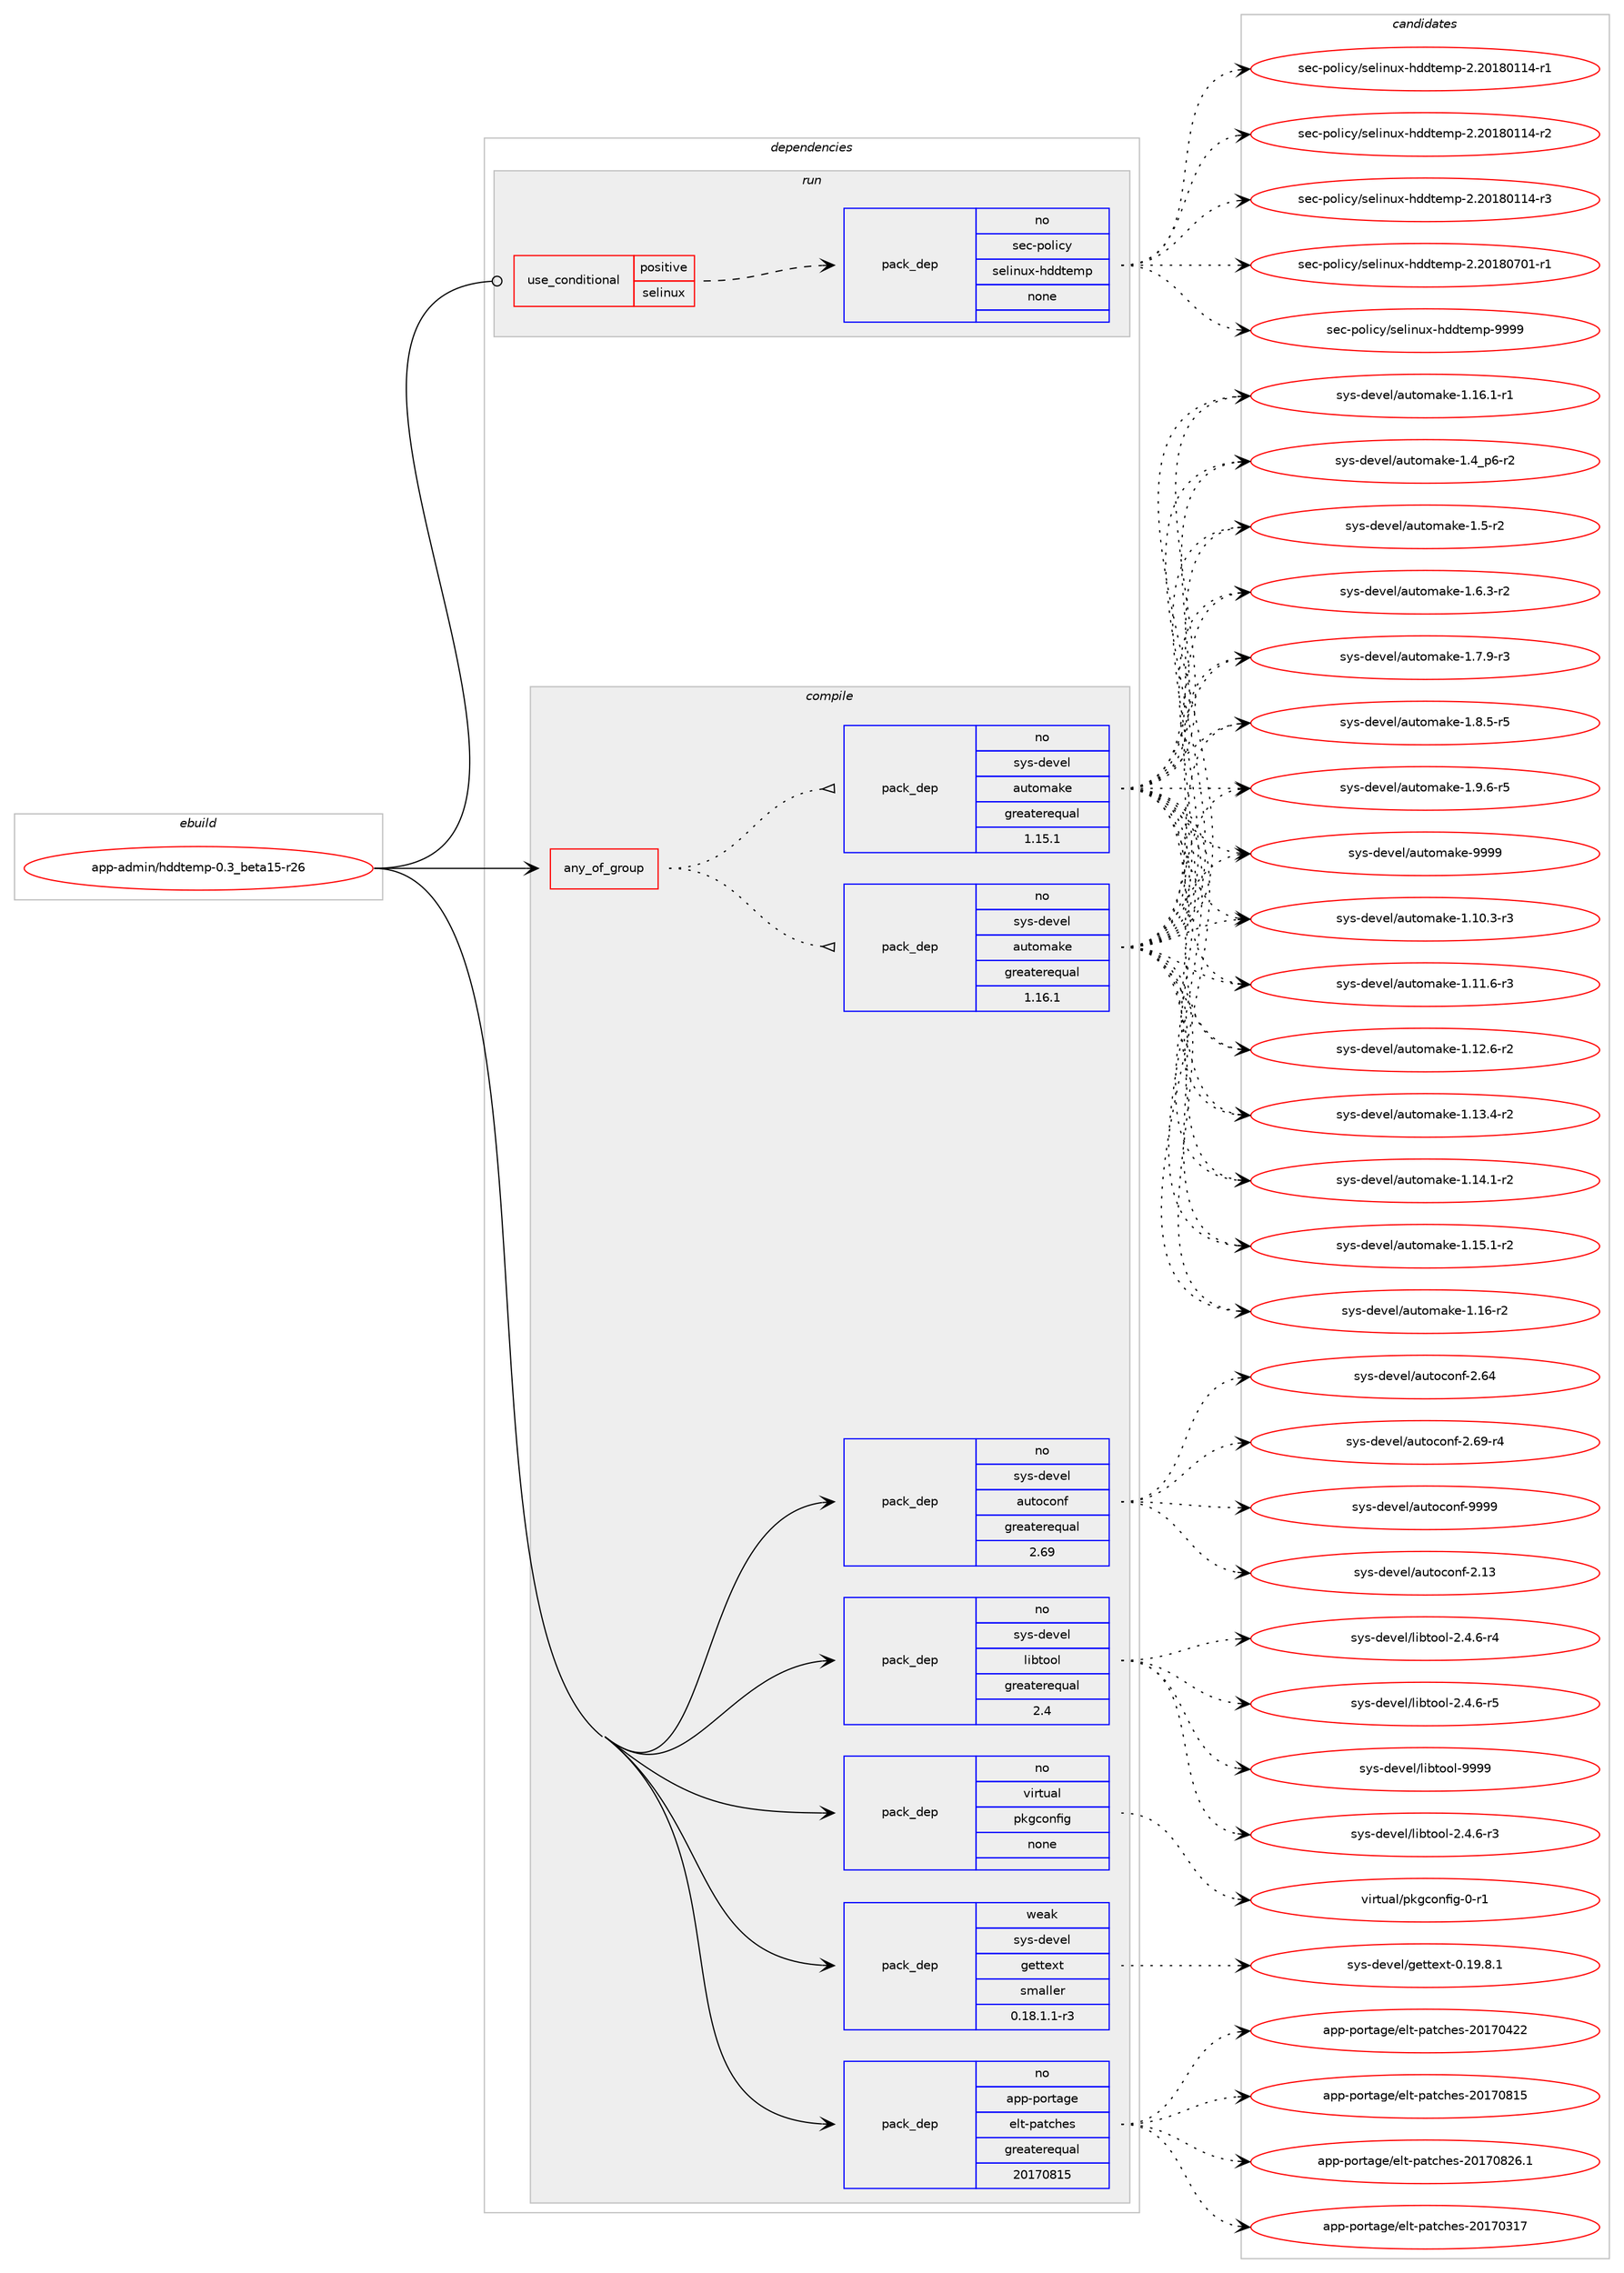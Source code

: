 digraph prolog {

# *************
# Graph options
# *************

newrank=true;
concentrate=true;
compound=true;
graph [rankdir=LR,fontname=Helvetica,fontsize=10,ranksep=1.5];#, ranksep=2.5, nodesep=0.2];
edge  [arrowhead=vee];
node  [fontname=Helvetica,fontsize=10];

# **********
# The ebuild
# **********

subgraph cluster_leftcol {
color=gray;
rank=same;
label=<<i>ebuild</i>>;
id [label="app-admin/hddtemp-0.3_beta15-r26", color=red, width=4, href="../app-admin/hddtemp-0.3_beta15-r26.svg"];
}

# ****************
# The dependencies
# ****************

subgraph cluster_midcol {
color=gray;
label=<<i>dependencies</i>>;
subgraph cluster_compile {
fillcolor="#eeeeee";
style=filled;
label=<<i>compile</i>>;
subgraph any46 {
dependency580 [label=<<TABLE BORDER="0" CELLBORDER="1" CELLSPACING="0" CELLPADDING="4"><TR><TD CELLPADDING="10">any_of_group</TD></TR></TABLE>>, shape=none, color=red];subgraph pack457 {
dependency581 [label=<<TABLE BORDER="0" CELLBORDER="1" CELLSPACING="0" CELLPADDING="4" WIDTH="220"><TR><TD ROWSPAN="6" CELLPADDING="30">pack_dep</TD></TR><TR><TD WIDTH="110">no</TD></TR><TR><TD>sys-devel</TD></TR><TR><TD>automake</TD></TR><TR><TD>greaterequal</TD></TR><TR><TD>1.16.1</TD></TR></TABLE>>, shape=none, color=blue];
}
dependency580:e -> dependency581:w [weight=20,style="dotted",arrowhead="oinv"];
subgraph pack458 {
dependency582 [label=<<TABLE BORDER="0" CELLBORDER="1" CELLSPACING="0" CELLPADDING="4" WIDTH="220"><TR><TD ROWSPAN="6" CELLPADDING="30">pack_dep</TD></TR><TR><TD WIDTH="110">no</TD></TR><TR><TD>sys-devel</TD></TR><TR><TD>automake</TD></TR><TR><TD>greaterequal</TD></TR><TR><TD>1.15.1</TD></TR></TABLE>>, shape=none, color=blue];
}
dependency580:e -> dependency582:w [weight=20,style="dotted",arrowhead="oinv"];
}
id:e -> dependency580:w [weight=20,style="solid",arrowhead="vee"];
subgraph pack459 {
dependency583 [label=<<TABLE BORDER="0" CELLBORDER="1" CELLSPACING="0" CELLPADDING="4" WIDTH="220"><TR><TD ROWSPAN="6" CELLPADDING="30">pack_dep</TD></TR><TR><TD WIDTH="110">no</TD></TR><TR><TD>app-portage</TD></TR><TR><TD>elt-patches</TD></TR><TR><TD>greaterequal</TD></TR><TR><TD>20170815</TD></TR></TABLE>>, shape=none, color=blue];
}
id:e -> dependency583:w [weight=20,style="solid",arrowhead="vee"];
subgraph pack460 {
dependency584 [label=<<TABLE BORDER="0" CELLBORDER="1" CELLSPACING="0" CELLPADDING="4" WIDTH="220"><TR><TD ROWSPAN="6" CELLPADDING="30">pack_dep</TD></TR><TR><TD WIDTH="110">no</TD></TR><TR><TD>sys-devel</TD></TR><TR><TD>autoconf</TD></TR><TR><TD>greaterequal</TD></TR><TR><TD>2.69</TD></TR></TABLE>>, shape=none, color=blue];
}
id:e -> dependency584:w [weight=20,style="solid",arrowhead="vee"];
subgraph pack461 {
dependency585 [label=<<TABLE BORDER="0" CELLBORDER="1" CELLSPACING="0" CELLPADDING="4" WIDTH="220"><TR><TD ROWSPAN="6" CELLPADDING="30">pack_dep</TD></TR><TR><TD WIDTH="110">no</TD></TR><TR><TD>sys-devel</TD></TR><TR><TD>libtool</TD></TR><TR><TD>greaterequal</TD></TR><TR><TD>2.4</TD></TR></TABLE>>, shape=none, color=blue];
}
id:e -> dependency585:w [weight=20,style="solid",arrowhead="vee"];
subgraph pack462 {
dependency586 [label=<<TABLE BORDER="0" CELLBORDER="1" CELLSPACING="0" CELLPADDING="4" WIDTH="220"><TR><TD ROWSPAN="6" CELLPADDING="30">pack_dep</TD></TR><TR><TD WIDTH="110">no</TD></TR><TR><TD>virtual</TD></TR><TR><TD>pkgconfig</TD></TR><TR><TD>none</TD></TR><TR><TD></TD></TR></TABLE>>, shape=none, color=blue];
}
id:e -> dependency586:w [weight=20,style="solid",arrowhead="vee"];
subgraph pack463 {
dependency587 [label=<<TABLE BORDER="0" CELLBORDER="1" CELLSPACING="0" CELLPADDING="4" WIDTH="220"><TR><TD ROWSPAN="6" CELLPADDING="30">pack_dep</TD></TR><TR><TD WIDTH="110">weak</TD></TR><TR><TD>sys-devel</TD></TR><TR><TD>gettext</TD></TR><TR><TD>smaller</TD></TR><TR><TD>0.18.1.1-r3</TD></TR></TABLE>>, shape=none, color=blue];
}
id:e -> dependency587:w [weight=20,style="solid",arrowhead="vee"];
}
subgraph cluster_compileandrun {
fillcolor="#eeeeee";
style=filled;
label=<<i>compile and run</i>>;
}
subgraph cluster_run {
fillcolor="#eeeeee";
style=filled;
label=<<i>run</i>>;
subgraph cond79 {
dependency588 [label=<<TABLE BORDER="0" CELLBORDER="1" CELLSPACING="0" CELLPADDING="4"><TR><TD ROWSPAN="3" CELLPADDING="10">use_conditional</TD></TR><TR><TD>positive</TD></TR><TR><TD>selinux</TD></TR></TABLE>>, shape=none, color=red];
subgraph pack464 {
dependency589 [label=<<TABLE BORDER="0" CELLBORDER="1" CELLSPACING="0" CELLPADDING="4" WIDTH="220"><TR><TD ROWSPAN="6" CELLPADDING="30">pack_dep</TD></TR><TR><TD WIDTH="110">no</TD></TR><TR><TD>sec-policy</TD></TR><TR><TD>selinux-hddtemp</TD></TR><TR><TD>none</TD></TR><TR><TD></TD></TR></TABLE>>, shape=none, color=blue];
}
dependency588:e -> dependency589:w [weight=20,style="dashed",arrowhead="vee"];
}
id:e -> dependency588:w [weight=20,style="solid",arrowhead="odot"];
}
}

# **************
# The candidates
# **************

subgraph cluster_choices {
rank=same;
color=gray;
label=<<i>candidates</i>>;

subgraph choice457 {
color=black;
nodesep=1;
choice11512111545100101118101108479711711611110997107101454946494846514511451 [label="sys-devel/automake-1.10.3-r3", color=red, width=4,href="../sys-devel/automake-1.10.3-r3.svg"];
choice11512111545100101118101108479711711611110997107101454946494946544511451 [label="sys-devel/automake-1.11.6-r3", color=red, width=4,href="../sys-devel/automake-1.11.6-r3.svg"];
choice11512111545100101118101108479711711611110997107101454946495046544511450 [label="sys-devel/automake-1.12.6-r2", color=red, width=4,href="../sys-devel/automake-1.12.6-r2.svg"];
choice11512111545100101118101108479711711611110997107101454946495146524511450 [label="sys-devel/automake-1.13.4-r2", color=red, width=4,href="../sys-devel/automake-1.13.4-r2.svg"];
choice11512111545100101118101108479711711611110997107101454946495246494511450 [label="sys-devel/automake-1.14.1-r2", color=red, width=4,href="../sys-devel/automake-1.14.1-r2.svg"];
choice11512111545100101118101108479711711611110997107101454946495346494511450 [label="sys-devel/automake-1.15.1-r2", color=red, width=4,href="../sys-devel/automake-1.15.1-r2.svg"];
choice1151211154510010111810110847971171161111099710710145494649544511450 [label="sys-devel/automake-1.16-r2", color=red, width=4,href="../sys-devel/automake-1.16-r2.svg"];
choice11512111545100101118101108479711711611110997107101454946495446494511449 [label="sys-devel/automake-1.16.1-r1", color=red, width=4,href="../sys-devel/automake-1.16.1-r1.svg"];
choice115121115451001011181011084797117116111109971071014549465295112544511450 [label="sys-devel/automake-1.4_p6-r2", color=red, width=4,href="../sys-devel/automake-1.4_p6-r2.svg"];
choice11512111545100101118101108479711711611110997107101454946534511450 [label="sys-devel/automake-1.5-r2", color=red, width=4,href="../sys-devel/automake-1.5-r2.svg"];
choice115121115451001011181011084797117116111109971071014549465446514511450 [label="sys-devel/automake-1.6.3-r2", color=red, width=4,href="../sys-devel/automake-1.6.3-r2.svg"];
choice115121115451001011181011084797117116111109971071014549465546574511451 [label="sys-devel/automake-1.7.9-r3", color=red, width=4,href="../sys-devel/automake-1.7.9-r3.svg"];
choice115121115451001011181011084797117116111109971071014549465646534511453 [label="sys-devel/automake-1.8.5-r5", color=red, width=4,href="../sys-devel/automake-1.8.5-r5.svg"];
choice115121115451001011181011084797117116111109971071014549465746544511453 [label="sys-devel/automake-1.9.6-r5", color=red, width=4,href="../sys-devel/automake-1.9.6-r5.svg"];
choice115121115451001011181011084797117116111109971071014557575757 [label="sys-devel/automake-9999", color=red, width=4,href="../sys-devel/automake-9999.svg"];
dependency581:e -> choice11512111545100101118101108479711711611110997107101454946494846514511451:w [style=dotted,weight="100"];
dependency581:e -> choice11512111545100101118101108479711711611110997107101454946494946544511451:w [style=dotted,weight="100"];
dependency581:e -> choice11512111545100101118101108479711711611110997107101454946495046544511450:w [style=dotted,weight="100"];
dependency581:e -> choice11512111545100101118101108479711711611110997107101454946495146524511450:w [style=dotted,weight="100"];
dependency581:e -> choice11512111545100101118101108479711711611110997107101454946495246494511450:w [style=dotted,weight="100"];
dependency581:e -> choice11512111545100101118101108479711711611110997107101454946495346494511450:w [style=dotted,weight="100"];
dependency581:e -> choice1151211154510010111810110847971171161111099710710145494649544511450:w [style=dotted,weight="100"];
dependency581:e -> choice11512111545100101118101108479711711611110997107101454946495446494511449:w [style=dotted,weight="100"];
dependency581:e -> choice115121115451001011181011084797117116111109971071014549465295112544511450:w [style=dotted,weight="100"];
dependency581:e -> choice11512111545100101118101108479711711611110997107101454946534511450:w [style=dotted,weight="100"];
dependency581:e -> choice115121115451001011181011084797117116111109971071014549465446514511450:w [style=dotted,weight="100"];
dependency581:e -> choice115121115451001011181011084797117116111109971071014549465546574511451:w [style=dotted,weight="100"];
dependency581:e -> choice115121115451001011181011084797117116111109971071014549465646534511453:w [style=dotted,weight="100"];
dependency581:e -> choice115121115451001011181011084797117116111109971071014549465746544511453:w [style=dotted,weight="100"];
dependency581:e -> choice115121115451001011181011084797117116111109971071014557575757:w [style=dotted,weight="100"];
}
subgraph choice458 {
color=black;
nodesep=1;
choice11512111545100101118101108479711711611110997107101454946494846514511451 [label="sys-devel/automake-1.10.3-r3", color=red, width=4,href="../sys-devel/automake-1.10.3-r3.svg"];
choice11512111545100101118101108479711711611110997107101454946494946544511451 [label="sys-devel/automake-1.11.6-r3", color=red, width=4,href="../sys-devel/automake-1.11.6-r3.svg"];
choice11512111545100101118101108479711711611110997107101454946495046544511450 [label="sys-devel/automake-1.12.6-r2", color=red, width=4,href="../sys-devel/automake-1.12.6-r2.svg"];
choice11512111545100101118101108479711711611110997107101454946495146524511450 [label="sys-devel/automake-1.13.4-r2", color=red, width=4,href="../sys-devel/automake-1.13.4-r2.svg"];
choice11512111545100101118101108479711711611110997107101454946495246494511450 [label="sys-devel/automake-1.14.1-r2", color=red, width=4,href="../sys-devel/automake-1.14.1-r2.svg"];
choice11512111545100101118101108479711711611110997107101454946495346494511450 [label="sys-devel/automake-1.15.1-r2", color=red, width=4,href="../sys-devel/automake-1.15.1-r2.svg"];
choice1151211154510010111810110847971171161111099710710145494649544511450 [label="sys-devel/automake-1.16-r2", color=red, width=4,href="../sys-devel/automake-1.16-r2.svg"];
choice11512111545100101118101108479711711611110997107101454946495446494511449 [label="sys-devel/automake-1.16.1-r1", color=red, width=4,href="../sys-devel/automake-1.16.1-r1.svg"];
choice115121115451001011181011084797117116111109971071014549465295112544511450 [label="sys-devel/automake-1.4_p6-r2", color=red, width=4,href="../sys-devel/automake-1.4_p6-r2.svg"];
choice11512111545100101118101108479711711611110997107101454946534511450 [label="sys-devel/automake-1.5-r2", color=red, width=4,href="../sys-devel/automake-1.5-r2.svg"];
choice115121115451001011181011084797117116111109971071014549465446514511450 [label="sys-devel/automake-1.6.3-r2", color=red, width=4,href="../sys-devel/automake-1.6.3-r2.svg"];
choice115121115451001011181011084797117116111109971071014549465546574511451 [label="sys-devel/automake-1.7.9-r3", color=red, width=4,href="../sys-devel/automake-1.7.9-r3.svg"];
choice115121115451001011181011084797117116111109971071014549465646534511453 [label="sys-devel/automake-1.8.5-r5", color=red, width=4,href="../sys-devel/automake-1.8.5-r5.svg"];
choice115121115451001011181011084797117116111109971071014549465746544511453 [label="sys-devel/automake-1.9.6-r5", color=red, width=4,href="../sys-devel/automake-1.9.6-r5.svg"];
choice115121115451001011181011084797117116111109971071014557575757 [label="sys-devel/automake-9999", color=red, width=4,href="../sys-devel/automake-9999.svg"];
dependency582:e -> choice11512111545100101118101108479711711611110997107101454946494846514511451:w [style=dotted,weight="100"];
dependency582:e -> choice11512111545100101118101108479711711611110997107101454946494946544511451:w [style=dotted,weight="100"];
dependency582:e -> choice11512111545100101118101108479711711611110997107101454946495046544511450:w [style=dotted,weight="100"];
dependency582:e -> choice11512111545100101118101108479711711611110997107101454946495146524511450:w [style=dotted,weight="100"];
dependency582:e -> choice11512111545100101118101108479711711611110997107101454946495246494511450:w [style=dotted,weight="100"];
dependency582:e -> choice11512111545100101118101108479711711611110997107101454946495346494511450:w [style=dotted,weight="100"];
dependency582:e -> choice1151211154510010111810110847971171161111099710710145494649544511450:w [style=dotted,weight="100"];
dependency582:e -> choice11512111545100101118101108479711711611110997107101454946495446494511449:w [style=dotted,weight="100"];
dependency582:e -> choice115121115451001011181011084797117116111109971071014549465295112544511450:w [style=dotted,weight="100"];
dependency582:e -> choice11512111545100101118101108479711711611110997107101454946534511450:w [style=dotted,weight="100"];
dependency582:e -> choice115121115451001011181011084797117116111109971071014549465446514511450:w [style=dotted,weight="100"];
dependency582:e -> choice115121115451001011181011084797117116111109971071014549465546574511451:w [style=dotted,weight="100"];
dependency582:e -> choice115121115451001011181011084797117116111109971071014549465646534511453:w [style=dotted,weight="100"];
dependency582:e -> choice115121115451001011181011084797117116111109971071014549465746544511453:w [style=dotted,weight="100"];
dependency582:e -> choice115121115451001011181011084797117116111109971071014557575757:w [style=dotted,weight="100"];
}
subgraph choice459 {
color=black;
nodesep=1;
choice97112112451121111141169710310147101108116451129711699104101115455048495548514955 [label="app-portage/elt-patches-20170317", color=red, width=4,href="../app-portage/elt-patches-20170317.svg"];
choice97112112451121111141169710310147101108116451129711699104101115455048495548525050 [label="app-portage/elt-patches-20170422", color=red, width=4,href="../app-portage/elt-patches-20170422.svg"];
choice97112112451121111141169710310147101108116451129711699104101115455048495548564953 [label="app-portage/elt-patches-20170815", color=red, width=4,href="../app-portage/elt-patches-20170815.svg"];
choice971121124511211111411697103101471011081164511297116991041011154550484955485650544649 [label="app-portage/elt-patches-20170826.1", color=red, width=4,href="../app-portage/elt-patches-20170826.1.svg"];
dependency583:e -> choice97112112451121111141169710310147101108116451129711699104101115455048495548514955:w [style=dotted,weight="100"];
dependency583:e -> choice97112112451121111141169710310147101108116451129711699104101115455048495548525050:w [style=dotted,weight="100"];
dependency583:e -> choice97112112451121111141169710310147101108116451129711699104101115455048495548564953:w [style=dotted,weight="100"];
dependency583:e -> choice971121124511211111411697103101471011081164511297116991041011154550484955485650544649:w [style=dotted,weight="100"];
}
subgraph choice460 {
color=black;
nodesep=1;
choice115121115451001011181011084797117116111991111101024550464951 [label="sys-devel/autoconf-2.13", color=red, width=4,href="../sys-devel/autoconf-2.13.svg"];
choice115121115451001011181011084797117116111991111101024550465452 [label="sys-devel/autoconf-2.64", color=red, width=4,href="../sys-devel/autoconf-2.64.svg"];
choice1151211154510010111810110847971171161119911111010245504654574511452 [label="sys-devel/autoconf-2.69-r4", color=red, width=4,href="../sys-devel/autoconf-2.69-r4.svg"];
choice115121115451001011181011084797117116111991111101024557575757 [label="sys-devel/autoconf-9999", color=red, width=4,href="../sys-devel/autoconf-9999.svg"];
dependency584:e -> choice115121115451001011181011084797117116111991111101024550464951:w [style=dotted,weight="100"];
dependency584:e -> choice115121115451001011181011084797117116111991111101024550465452:w [style=dotted,weight="100"];
dependency584:e -> choice1151211154510010111810110847971171161119911111010245504654574511452:w [style=dotted,weight="100"];
dependency584:e -> choice115121115451001011181011084797117116111991111101024557575757:w [style=dotted,weight="100"];
}
subgraph choice461 {
color=black;
nodesep=1;
choice1151211154510010111810110847108105981161111111084550465246544511451 [label="sys-devel/libtool-2.4.6-r3", color=red, width=4,href="../sys-devel/libtool-2.4.6-r3.svg"];
choice1151211154510010111810110847108105981161111111084550465246544511452 [label="sys-devel/libtool-2.4.6-r4", color=red, width=4,href="../sys-devel/libtool-2.4.6-r4.svg"];
choice1151211154510010111810110847108105981161111111084550465246544511453 [label="sys-devel/libtool-2.4.6-r5", color=red, width=4,href="../sys-devel/libtool-2.4.6-r5.svg"];
choice1151211154510010111810110847108105981161111111084557575757 [label="sys-devel/libtool-9999", color=red, width=4,href="../sys-devel/libtool-9999.svg"];
dependency585:e -> choice1151211154510010111810110847108105981161111111084550465246544511451:w [style=dotted,weight="100"];
dependency585:e -> choice1151211154510010111810110847108105981161111111084550465246544511452:w [style=dotted,weight="100"];
dependency585:e -> choice1151211154510010111810110847108105981161111111084550465246544511453:w [style=dotted,weight="100"];
dependency585:e -> choice1151211154510010111810110847108105981161111111084557575757:w [style=dotted,weight="100"];
}
subgraph choice462 {
color=black;
nodesep=1;
choice11810511411611797108471121071039911111010210510345484511449 [label="virtual/pkgconfig-0-r1", color=red, width=4,href="../virtual/pkgconfig-0-r1.svg"];
dependency586:e -> choice11810511411611797108471121071039911111010210510345484511449:w [style=dotted,weight="100"];
}
subgraph choice463 {
color=black;
nodesep=1;
choice1151211154510010111810110847103101116116101120116454846495746564649 [label="sys-devel/gettext-0.19.8.1", color=red, width=4,href="../sys-devel/gettext-0.19.8.1.svg"];
dependency587:e -> choice1151211154510010111810110847103101116116101120116454846495746564649:w [style=dotted,weight="100"];
}
subgraph choice464 {
color=black;
nodesep=1;
choice115101994511211110810599121471151011081051101171204510410010011610110911245504650484956484949524511449 [label="sec-policy/selinux-hddtemp-2.20180114-r1", color=red, width=4,href="../sec-policy/selinux-hddtemp-2.20180114-r1.svg"];
choice115101994511211110810599121471151011081051101171204510410010011610110911245504650484956484949524511450 [label="sec-policy/selinux-hddtemp-2.20180114-r2", color=red, width=4,href="../sec-policy/selinux-hddtemp-2.20180114-r2.svg"];
choice115101994511211110810599121471151011081051101171204510410010011610110911245504650484956484949524511451 [label="sec-policy/selinux-hddtemp-2.20180114-r3", color=red, width=4,href="../sec-policy/selinux-hddtemp-2.20180114-r3.svg"];
choice115101994511211110810599121471151011081051101171204510410010011610110911245504650484956485548494511449 [label="sec-policy/selinux-hddtemp-2.20180701-r1", color=red, width=4,href="../sec-policy/selinux-hddtemp-2.20180701-r1.svg"];
choice11510199451121111081059912147115101108105110117120451041001001161011091124557575757 [label="sec-policy/selinux-hddtemp-9999", color=red, width=4,href="../sec-policy/selinux-hddtemp-9999.svg"];
dependency589:e -> choice115101994511211110810599121471151011081051101171204510410010011610110911245504650484956484949524511449:w [style=dotted,weight="100"];
dependency589:e -> choice115101994511211110810599121471151011081051101171204510410010011610110911245504650484956484949524511450:w [style=dotted,weight="100"];
dependency589:e -> choice115101994511211110810599121471151011081051101171204510410010011610110911245504650484956484949524511451:w [style=dotted,weight="100"];
dependency589:e -> choice115101994511211110810599121471151011081051101171204510410010011610110911245504650484956485548494511449:w [style=dotted,weight="100"];
dependency589:e -> choice11510199451121111081059912147115101108105110117120451041001001161011091124557575757:w [style=dotted,weight="100"];
}
}

}

